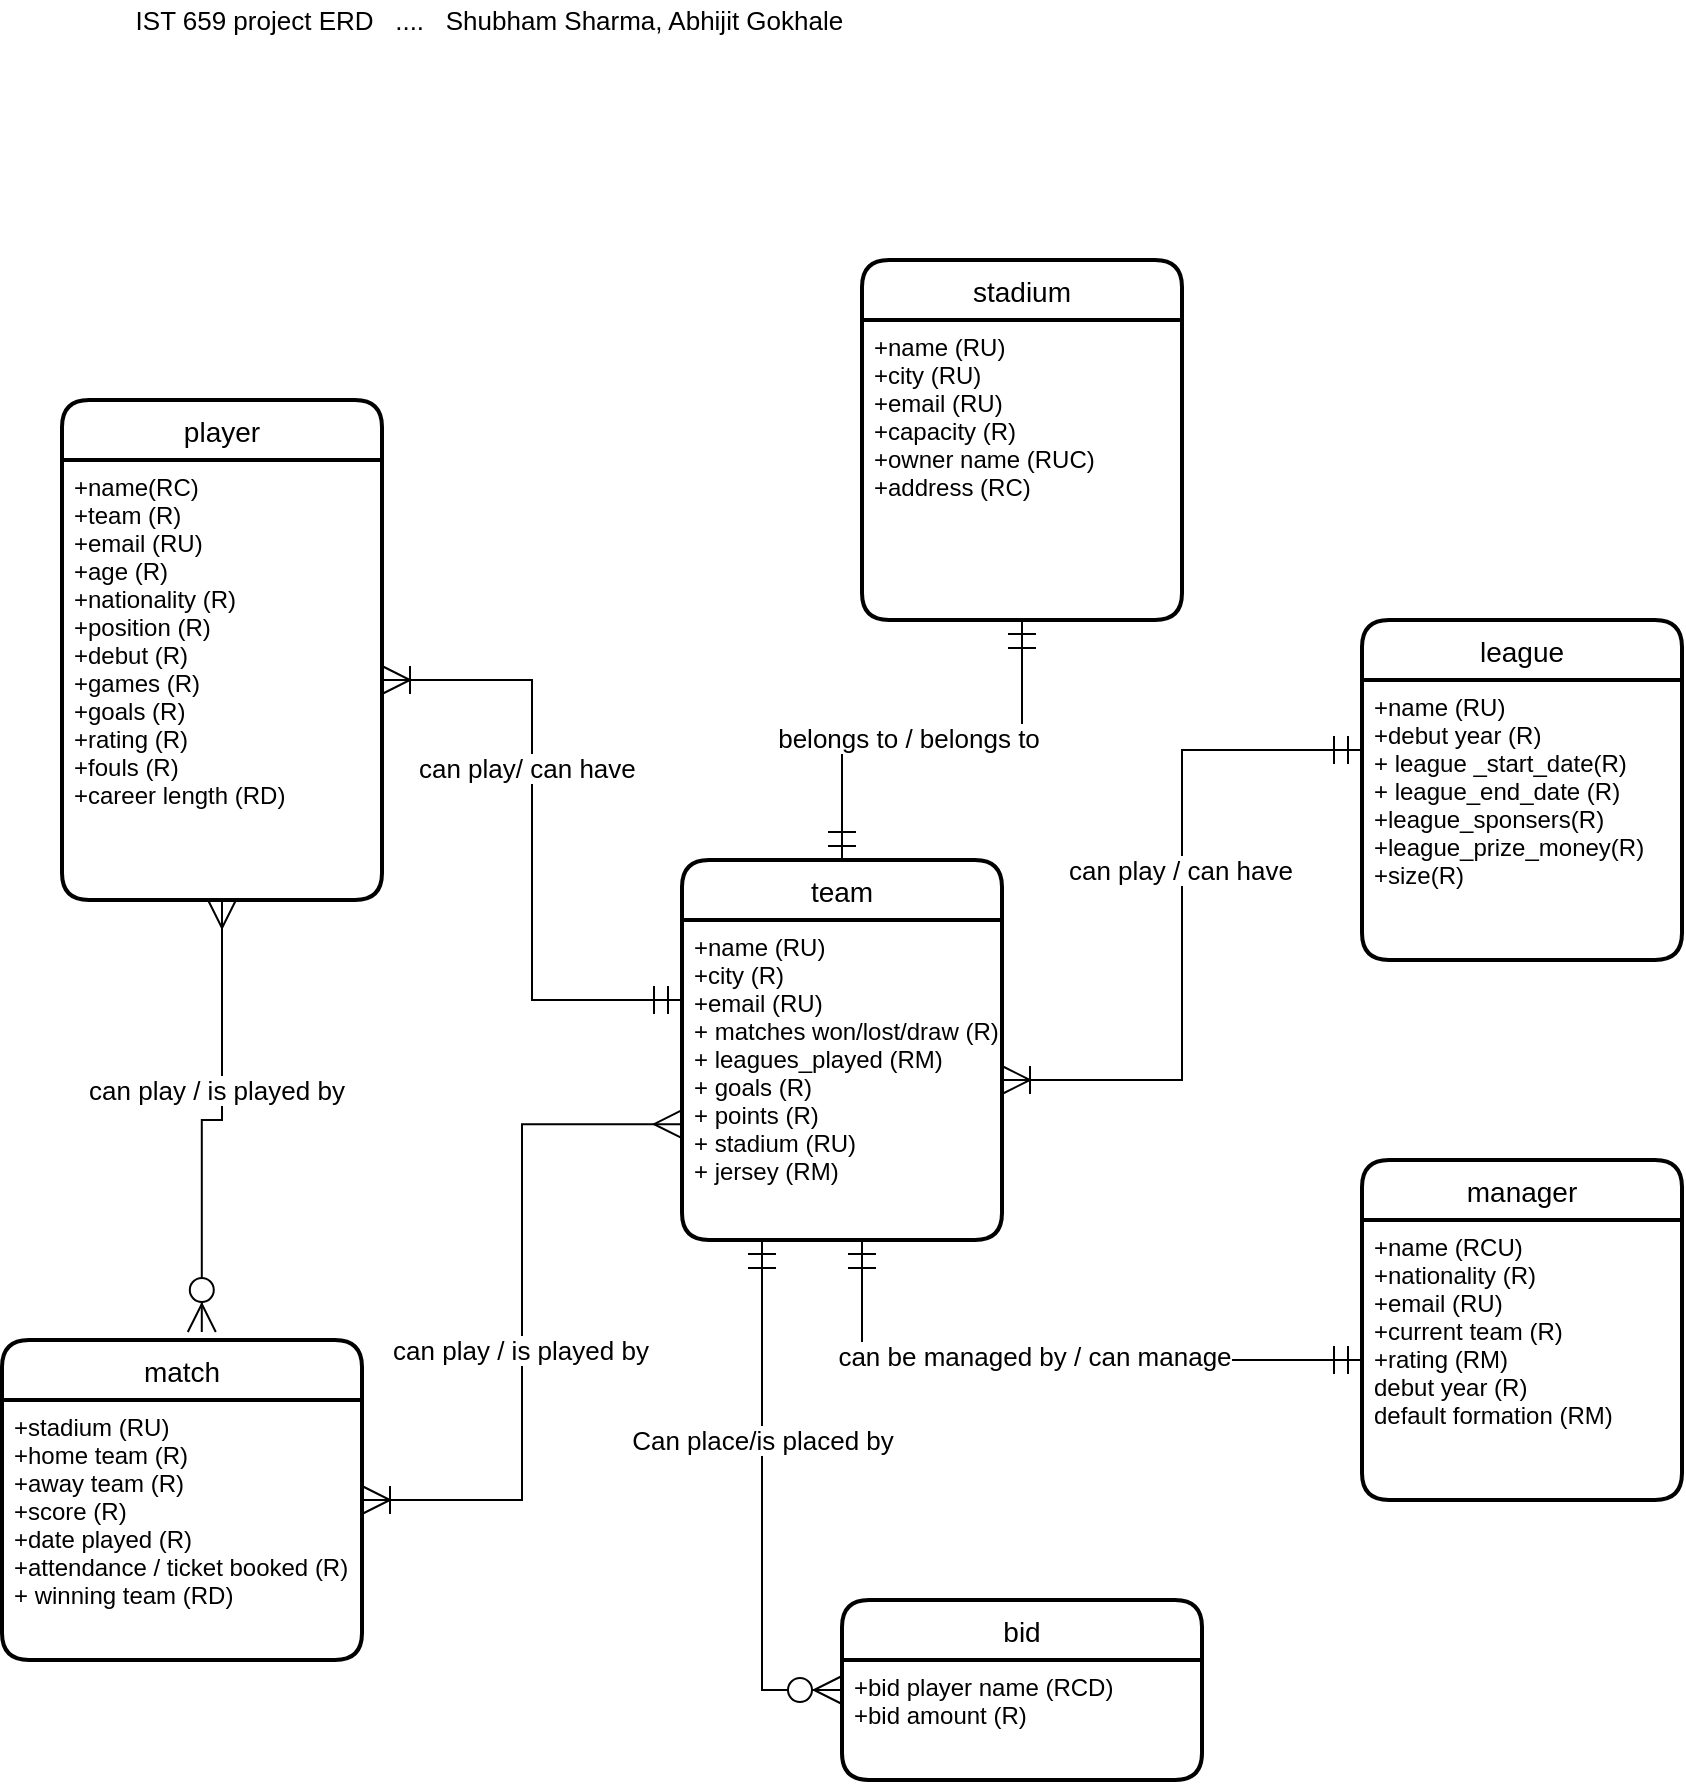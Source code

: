<mxfile version="14.4.3" type="device"><diagram id="jz1MXhhlhVtLuiv8qjaS" name="Page-1"><mxGraphModel dx="1024" dy="1692" grid="1" gridSize="10" guides="1" tooltips="1" connect="1" arrows="1" fold="1" page="1" pageScale="1" pageWidth="850" pageHeight="1100" math="0" shadow="0"><root><mxCell id="0"/><mxCell id="1" parent="0"/><mxCell id="qrjqO_3nJDqUEH9ZSYfv-1" value="team" style="swimlane;childLayout=stackLayout;horizontal=1;startSize=30;horizontalStack=0;rounded=1;fontSize=14;fontStyle=0;strokeWidth=2;resizeParent=0;resizeLast=1;shadow=0;dashed=0;align=center;" parent="1" vertex="1"><mxGeometry x="370" y="160" width="160" height="190" as="geometry"/></mxCell><mxCell id="qrjqO_3nJDqUEH9ZSYfv-2" value="+name (RU)&#10;+city (R)&#10;+email (RU)&#10;+ matches won/lost/draw (R)&#10;+ leagues_played (RM)&#10;+ goals (R)&#10;+ points (R)&#10;+ stadium (RU)&#10;+ jersey (RM)&#10;" style="align=left;strokeColor=none;fillColor=none;spacingLeft=4;fontSize=12;verticalAlign=top;resizable=0;rotatable=0;part=1;" parent="qrjqO_3nJDqUEH9ZSYfv-1" vertex="1"><mxGeometry y="30" width="160" height="160" as="geometry"/></mxCell><mxCell id="qrjqO_3nJDqUEH9ZSYfv-19" style="edgeStyle=orthogonalEdgeStyle;rounded=0;orthogonalLoop=1;jettySize=auto;html=1;entryX=0;entryY=0.638;entryDx=0;entryDy=0;entryPerimeter=0;startArrow=ERoneToMany;startFill=0;startSize=12;endArrow=ERmany;endFill=0;endSize=12;fontSize=13;" parent="1" source="qrjqO_3nJDqUEH9ZSYfv-4" target="qrjqO_3nJDqUEH9ZSYfv-2" edge="1"><mxGeometry relative="1" as="geometry"/></mxCell><mxCell id="qrjqO_3nJDqUEH9ZSYfv-22" value="can play / is played by" style="edgeLabel;html=1;align=center;verticalAlign=middle;resizable=0;points=[];fontSize=13;" parent="qrjqO_3nJDqUEH9ZSYfv-19" vertex="1" connectable="0"><mxGeometry x="-0.108" y="1" relative="1" as="geometry"><mxPoint as="offset"/></mxGeometry></mxCell><mxCell id="qrjqO_3nJDqUEH9ZSYfv-4" value="match" style="swimlane;childLayout=stackLayout;horizontal=1;startSize=30;horizontalStack=0;rounded=1;fontSize=14;fontStyle=0;strokeWidth=2;resizeParent=0;resizeLast=1;shadow=0;dashed=0;align=center;" parent="1" vertex="1"><mxGeometry x="30" y="400" width="180" height="160" as="geometry"/></mxCell><mxCell id="qrjqO_3nJDqUEH9ZSYfv-5" value="+stadium (RU)&#10;+home team (R)&#10;+away team (R)&#10;+score (R)&#10;+date played (R)&#10;+attendance / ticket booked (R)&#10;+ winning team (RD)" style="align=left;strokeColor=none;fillColor=none;spacingLeft=4;fontSize=12;verticalAlign=top;resizable=0;rotatable=0;part=1;" parent="qrjqO_3nJDqUEH9ZSYfv-4" vertex="1"><mxGeometry y="30" width="180" height="130" as="geometry"/></mxCell><mxCell id="qrjqO_3nJDqUEH9ZSYfv-7" value="stadium" style="swimlane;childLayout=stackLayout;horizontal=1;startSize=30;horizontalStack=0;rounded=1;fontSize=14;fontStyle=0;strokeWidth=2;resizeParent=0;resizeLast=1;shadow=0;dashed=0;align=center;" parent="1" vertex="1"><mxGeometry x="460" y="-140" width="160" height="180" as="geometry"/></mxCell><mxCell id="qrjqO_3nJDqUEH9ZSYfv-8" value="+name (RU)&#10;+city (RU)&#10;+email (RU)&#10;+capacity (R)&#10;+owner name (RUC)&#10;+address (RC)&#10;" style="align=left;strokeColor=none;fillColor=none;spacingLeft=4;fontSize=12;verticalAlign=top;resizable=0;rotatable=0;part=1;" parent="qrjqO_3nJDqUEH9ZSYfv-7" vertex="1"><mxGeometry y="30" width="160" height="150" as="geometry"/></mxCell><mxCell id="qrjqO_3nJDqUEH9ZSYfv-9" value="league" style="swimlane;childLayout=stackLayout;horizontal=1;startSize=30;horizontalStack=0;rounded=1;fontSize=14;fontStyle=0;strokeWidth=2;resizeParent=0;resizeLast=1;shadow=0;dashed=0;align=center;" parent="1" vertex="1"><mxGeometry x="710" y="40" width="160" height="170" as="geometry"/></mxCell><mxCell id="qrjqO_3nJDqUEH9ZSYfv-10" value="+name (RU)&#10;+debut year (R)&#10;+ league _start_date(R)&#10;+ league_end_date (R)&#10;+league_sponsers(R)&#10;+league_prize_money(R)&#10;+size(R)" style="align=left;strokeColor=none;fillColor=none;spacingLeft=4;fontSize=12;verticalAlign=top;resizable=0;rotatable=0;part=1;" parent="qrjqO_3nJDqUEH9ZSYfv-9" vertex="1"><mxGeometry y="30" width="160" height="140" as="geometry"/></mxCell><mxCell id="qrjqO_3nJDqUEH9ZSYfv-11" value="manager" style="swimlane;childLayout=stackLayout;horizontal=1;startSize=30;horizontalStack=0;rounded=1;fontSize=14;fontStyle=0;strokeWidth=2;resizeParent=0;resizeLast=1;shadow=0;dashed=0;align=center;" parent="1" vertex="1"><mxGeometry x="710" y="310" width="160" height="170" as="geometry"/></mxCell><mxCell id="qrjqO_3nJDqUEH9ZSYfv-12" value="+name (RCU)&#10;+nationality (R)&#10;+email (RU)&#10;+current team (R)&#10;+rating (RM)&#10;debut year (R)&#10;default formation (RM)" style="align=left;strokeColor=none;fillColor=none;spacingLeft=4;fontSize=12;verticalAlign=top;resizable=0;rotatable=0;part=1;" parent="qrjqO_3nJDqUEH9ZSYfv-11" vertex="1"><mxGeometry y="30" width="160" height="140" as="geometry"/></mxCell><mxCell id="qrjqO_3nJDqUEH9ZSYfv-13" value="player" style="swimlane;childLayout=stackLayout;horizontal=1;startSize=30;horizontalStack=0;rounded=1;fontSize=14;fontStyle=0;strokeWidth=2;resizeParent=0;resizeLast=1;shadow=0;dashed=0;align=center;" parent="1" vertex="1"><mxGeometry x="60" y="-70" width="160" height="250" as="geometry"/></mxCell><mxCell id="qrjqO_3nJDqUEH9ZSYfv-14" value="+name(RC)&#10;+team (R)&#10;+email (RU)&#10;+age (R)&#10;+nationality (R)&#10;+position (R)&#10;+debut (R)&#10;+games (R)&#10;+goals (R)&#10;+rating (R)&#10;+fouls (R)&#10;+career length (RD)" style="align=left;strokeColor=none;fillColor=none;spacingLeft=4;fontSize=12;verticalAlign=top;resizable=0;rotatable=0;part=1;" parent="qrjqO_3nJDqUEH9ZSYfv-13" vertex="1"><mxGeometry y="30" width="160" height="220" as="geometry"/></mxCell><mxCell id="qrjqO_3nJDqUEH9ZSYfv-17" style="edgeStyle=orthogonalEdgeStyle;rounded=0;orthogonalLoop=1;jettySize=auto;html=1;entryX=0;entryY=0.25;entryDx=0;entryDy=0;endArrow=ERmandOne;endFill=0;startArrow=ERoneToMany;startFill=0;endSize=12;startSize=12;" parent="1" source="qrjqO_3nJDqUEH9ZSYfv-14" target="qrjqO_3nJDqUEH9ZSYfv-2" edge="1"><mxGeometry relative="1" as="geometry"/></mxCell><mxCell id="qrjqO_3nJDqUEH9ZSYfv-18" value="can play/ can have&amp;nbsp;" style="edgeLabel;html=1;align=center;verticalAlign=middle;resizable=0;points=[];spacing=2;fontSize=13;" parent="qrjqO_3nJDqUEH9ZSYfv-17" vertex="1" connectable="0"><mxGeometry x="-0.235" y="-1" relative="1" as="geometry"><mxPoint as="offset"/></mxGeometry></mxCell><mxCell id="qrjqO_3nJDqUEH9ZSYfv-20" style="edgeStyle=orthogonalEdgeStyle;rounded=0;orthogonalLoop=1;jettySize=auto;html=1;entryX=0.555;entryY=-0.025;entryDx=0;entryDy=0;entryPerimeter=0;startArrow=ERmany;startFill=0;startSize=12;endArrow=ERzeroToMany;endFill=1;endSize=12;fontSize=13;" parent="1" source="qrjqO_3nJDqUEH9ZSYfv-14" target="qrjqO_3nJDqUEH9ZSYfv-4" edge="1"><mxGeometry relative="1" as="geometry"/></mxCell><mxCell id="qrjqO_3nJDqUEH9ZSYfv-21" value="can play / is played by" style="edgeLabel;html=1;align=center;verticalAlign=middle;resizable=0;points=[];fontSize=13;" parent="qrjqO_3nJDqUEH9ZSYfv-20" vertex="1" connectable="0"><mxGeometry x="-0.161" y="-3" relative="1" as="geometry"><mxPoint as="offset"/></mxGeometry></mxCell><mxCell id="qrjqO_3nJDqUEH9ZSYfv-23" style="edgeStyle=orthogonalEdgeStyle;rounded=0;orthogonalLoop=1;jettySize=auto;html=1;entryX=0.5;entryY=0;entryDx=0;entryDy=0;startArrow=ERmandOne;startFill=0;startSize=12;endArrow=ERmandOne;endFill=0;endSize=12;fontSize=13;" parent="1" source="qrjqO_3nJDqUEH9ZSYfv-8" target="qrjqO_3nJDqUEH9ZSYfv-1" edge="1"><mxGeometry relative="1" as="geometry"/></mxCell><mxCell id="qrjqO_3nJDqUEH9ZSYfv-26" value="belongs to / belongs to" style="edgeLabel;html=1;align=center;verticalAlign=middle;resizable=0;points=[];fontSize=13;" parent="qrjqO_3nJDqUEH9ZSYfv-23" vertex="1" connectable="0"><mxGeometry x="0.113" y="-1" relative="1" as="geometry"><mxPoint as="offset"/></mxGeometry></mxCell><mxCell id="qrjqO_3nJDqUEH9ZSYfv-24" style="edgeStyle=orthogonalEdgeStyle;rounded=0;orthogonalLoop=1;jettySize=auto;html=1;entryX=0;entryY=0.25;entryDx=0;entryDy=0;startArrow=ERoneToMany;startFill=0;startSize=12;endArrow=ERmandOne;endFill=0;endSize=12;fontSize=13;" parent="1" source="qrjqO_3nJDqUEH9ZSYfv-2" target="qrjqO_3nJDqUEH9ZSYfv-10" edge="1"><mxGeometry relative="1" as="geometry"/></mxCell><mxCell id="qrjqO_3nJDqUEH9ZSYfv-25" value="can play / can have" style="edgeLabel;html=1;align=center;verticalAlign=middle;resizable=0;points=[];fontSize=13;" parent="qrjqO_3nJDqUEH9ZSYfv-24" vertex="1" connectable="0"><mxGeometry x="0.13" y="1" relative="1" as="geometry"><mxPoint as="offset"/></mxGeometry></mxCell><mxCell id="qrjqO_3nJDqUEH9ZSYfv-27" style="edgeStyle=orthogonalEdgeStyle;rounded=0;orthogonalLoop=1;jettySize=auto;html=1;entryX=0;entryY=0.5;entryDx=0;entryDy=0;startArrow=ERmandOne;startFill=0;startSize=12;endArrow=ERmandOne;endFill=0;endSize=12;fontSize=13;" parent="1" source="qrjqO_3nJDqUEH9ZSYfv-2" target="qrjqO_3nJDqUEH9ZSYfv-12" edge="1"><mxGeometry relative="1" as="geometry"><Array as="points"><mxPoint x="460" y="410"/></Array></mxGeometry></mxCell><mxCell id="qrjqO_3nJDqUEH9ZSYfv-28" value="can be managed by / can manage" style="edgeLabel;html=1;align=center;verticalAlign=middle;resizable=0;points=[];fontSize=13;" parent="qrjqO_3nJDqUEH9ZSYfv-27" vertex="1" connectable="0"><mxGeometry x="-0.059" y="2" relative="1" as="geometry"><mxPoint as="offset"/></mxGeometry></mxCell><mxCell id="qrjqO_3nJDqUEH9ZSYfv-29" value="IST 659 project ERD&amp;nbsp; &amp;nbsp;....&amp;nbsp; &amp;nbsp;Shubham Sharma, Abhijit Gokhale&amp;nbsp;" style="text;html=1;align=center;verticalAlign=middle;resizable=0;points=[];autosize=1;fontSize=13;" parent="1" vertex="1"><mxGeometry x="90" y="-270" width="370" height="20" as="geometry"/></mxCell><mxCell id="Qx7N_Wey77tf38oUGYMd-1" value="bid" style="swimlane;childLayout=stackLayout;horizontal=1;startSize=30;horizontalStack=0;rounded=1;fontSize=14;fontStyle=0;strokeWidth=2;resizeParent=0;resizeLast=1;shadow=0;dashed=0;align=center;" vertex="1" parent="1"><mxGeometry x="450" y="530" width="180" height="90" as="geometry"/></mxCell><mxCell id="Qx7N_Wey77tf38oUGYMd-2" value="+bid player name (RCD)&#10;+bid amount (R)&#10;" style="align=left;strokeColor=none;fillColor=none;spacingLeft=4;fontSize=12;verticalAlign=top;resizable=0;rotatable=0;part=1;" vertex="1" parent="Qx7N_Wey77tf38oUGYMd-1"><mxGeometry y="30" width="180" height="60" as="geometry"/></mxCell><mxCell id="Qx7N_Wey77tf38oUGYMd-4" style="edgeStyle=orthogonalEdgeStyle;rounded=0;orthogonalLoop=1;jettySize=auto;html=1;exitX=0.25;exitY=1;exitDx=0;exitDy=0;entryX=0;entryY=0.25;entryDx=0;entryDy=0;endArrow=ERzeroToMany;endFill=1;startArrow=ERmandOne;startFill=0;endSize=12;startSize=12;" edge="1" parent="1" source="qrjqO_3nJDqUEH9ZSYfv-2" target="Qx7N_Wey77tf38oUGYMd-2"><mxGeometry relative="1" as="geometry"/></mxCell><mxCell id="Qx7N_Wey77tf38oUGYMd-5" value="Can place/is placed by" style="edgeLabel;html=1;align=center;verticalAlign=middle;resizable=0;points=[];fontSize=13;" vertex="1" connectable="0" parent="Qx7N_Wey77tf38oUGYMd-4"><mxGeometry x="-0.244" relative="1" as="geometry"><mxPoint as="offset"/></mxGeometry></mxCell></root></mxGraphModel></diagram></mxfile>